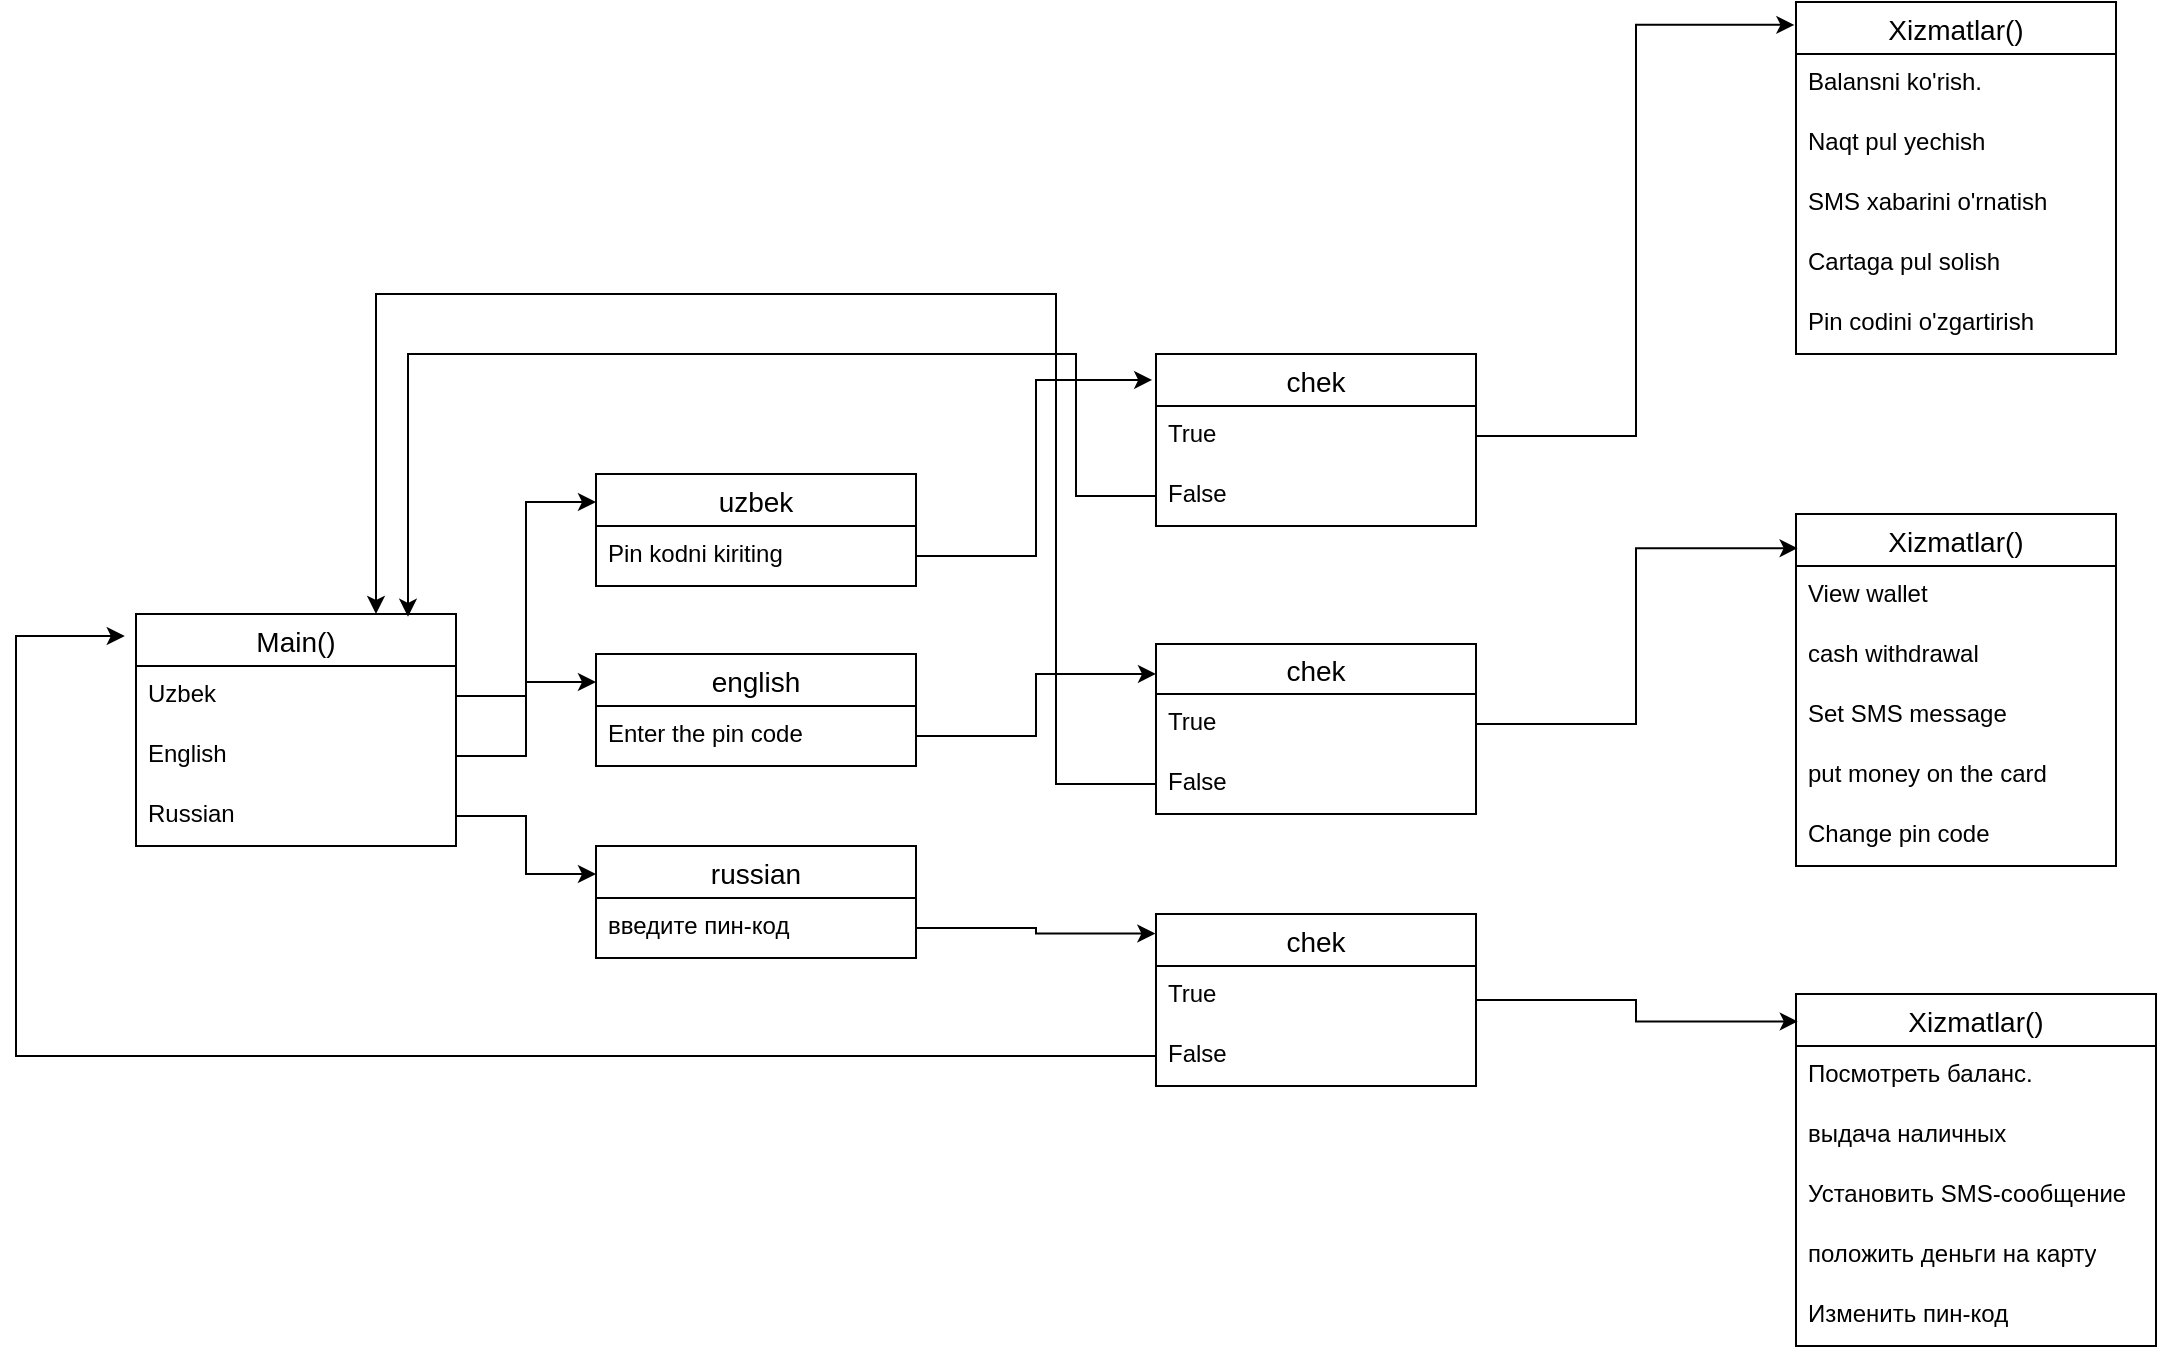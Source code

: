 <mxfile version="24.0.7" type="device">
  <diagram name="Page-1" id="CFfPUR9zEBXiySuQwAkE">
    <mxGraphModel dx="1900" dy="1665" grid="1" gridSize="10" guides="1" tooltips="1" connect="1" arrows="1" fold="1" page="1" pageScale="1" pageWidth="850" pageHeight="1100" math="0" shadow="0">
      <root>
        <mxCell id="0" />
        <mxCell id="1" parent="0" />
        <mxCell id="bjuKpJFlmiFDgfDNDC2J-14" value="Main()" style="swimlane;fontStyle=0;childLayout=stackLayout;horizontal=1;startSize=26;horizontalStack=0;resizeParent=1;resizeParentMax=0;resizeLast=0;collapsible=1;marginBottom=0;align=center;fontSize=14;" vertex="1" parent="1">
          <mxGeometry x="50" y="250" width="160" height="116" as="geometry" />
        </mxCell>
        <mxCell id="bjuKpJFlmiFDgfDNDC2J-15" value="Uzbek" style="text;strokeColor=none;fillColor=none;spacingLeft=4;spacingRight=4;overflow=hidden;rotatable=0;points=[[0,0.5],[1,0.5]];portConstraint=eastwest;fontSize=12;whiteSpace=wrap;html=1;" vertex="1" parent="bjuKpJFlmiFDgfDNDC2J-14">
          <mxGeometry y="26" width="160" height="30" as="geometry" />
        </mxCell>
        <mxCell id="bjuKpJFlmiFDgfDNDC2J-16" value="English" style="text;strokeColor=none;fillColor=none;spacingLeft=4;spacingRight=4;overflow=hidden;rotatable=0;points=[[0,0.5],[1,0.5]];portConstraint=eastwest;fontSize=12;whiteSpace=wrap;html=1;" vertex="1" parent="bjuKpJFlmiFDgfDNDC2J-14">
          <mxGeometry y="56" width="160" height="30" as="geometry" />
        </mxCell>
        <mxCell id="bjuKpJFlmiFDgfDNDC2J-17" value="Russian" style="text;strokeColor=none;fillColor=none;spacingLeft=4;spacingRight=4;overflow=hidden;rotatable=0;points=[[0,0.5],[1,0.5]];portConstraint=eastwest;fontSize=12;whiteSpace=wrap;html=1;" vertex="1" parent="bjuKpJFlmiFDgfDNDC2J-14">
          <mxGeometry y="86" width="160" height="30" as="geometry" />
        </mxCell>
        <mxCell id="bjuKpJFlmiFDgfDNDC2J-18" value="uzbek" style="swimlane;fontStyle=0;childLayout=stackLayout;horizontal=1;startSize=26;horizontalStack=0;resizeParent=1;resizeParentMax=0;resizeLast=0;collapsible=1;marginBottom=0;align=center;fontSize=14;" vertex="1" parent="1">
          <mxGeometry x="280" y="180" width="160" height="56" as="geometry" />
        </mxCell>
        <mxCell id="bjuKpJFlmiFDgfDNDC2J-19" value="Pin kodni kiriting&amp;nbsp;" style="text;strokeColor=none;fillColor=none;spacingLeft=4;spacingRight=4;overflow=hidden;rotatable=0;points=[[0,0.5],[1,0.5]];portConstraint=eastwest;fontSize=12;whiteSpace=wrap;html=1;" vertex="1" parent="bjuKpJFlmiFDgfDNDC2J-18">
          <mxGeometry y="26" width="160" height="30" as="geometry" />
        </mxCell>
        <mxCell id="bjuKpJFlmiFDgfDNDC2J-22" value="english" style="swimlane;fontStyle=0;childLayout=stackLayout;horizontal=1;startSize=26;horizontalStack=0;resizeParent=1;resizeParentMax=0;resizeLast=0;collapsible=1;marginBottom=0;align=center;fontSize=14;" vertex="1" parent="1">
          <mxGeometry x="280" y="270" width="160" height="56" as="geometry" />
        </mxCell>
        <mxCell id="bjuKpJFlmiFDgfDNDC2J-23" value="Enter the pin code" style="text;strokeColor=none;fillColor=none;spacingLeft=4;spacingRight=4;overflow=hidden;rotatable=0;points=[[0,0.5],[1,0.5]];portConstraint=eastwest;fontSize=12;whiteSpace=wrap;html=1;" vertex="1" parent="bjuKpJFlmiFDgfDNDC2J-22">
          <mxGeometry y="26" width="160" height="30" as="geometry" />
        </mxCell>
        <mxCell id="bjuKpJFlmiFDgfDNDC2J-24" value="russian" style="swimlane;fontStyle=0;childLayout=stackLayout;horizontal=1;startSize=26;horizontalStack=0;resizeParent=1;resizeParentMax=0;resizeLast=0;collapsible=1;marginBottom=0;align=center;fontSize=14;" vertex="1" parent="1">
          <mxGeometry x="280" y="366" width="160" height="56" as="geometry" />
        </mxCell>
        <mxCell id="bjuKpJFlmiFDgfDNDC2J-25" value="введите пин-код" style="text;strokeColor=none;fillColor=none;spacingLeft=4;spacingRight=4;overflow=hidden;rotatable=0;points=[[0,0.5],[1,0.5]];portConstraint=eastwest;fontSize=12;whiteSpace=wrap;html=1;" vertex="1" parent="bjuKpJFlmiFDgfDNDC2J-24">
          <mxGeometry y="26" width="160" height="30" as="geometry" />
        </mxCell>
        <mxCell id="bjuKpJFlmiFDgfDNDC2J-26" value="chek" style="swimlane;fontStyle=0;childLayout=stackLayout;horizontal=1;startSize=26;horizontalStack=0;resizeParent=1;resizeParentMax=0;resizeLast=0;collapsible=1;marginBottom=0;align=center;fontSize=14;" vertex="1" parent="1">
          <mxGeometry x="560" y="120" width="160" height="86" as="geometry" />
        </mxCell>
        <mxCell id="bjuKpJFlmiFDgfDNDC2J-27" value="True" style="text;strokeColor=none;fillColor=none;spacingLeft=4;spacingRight=4;overflow=hidden;rotatable=0;points=[[0,0.5],[1,0.5]];portConstraint=eastwest;fontSize=12;whiteSpace=wrap;html=1;" vertex="1" parent="bjuKpJFlmiFDgfDNDC2J-26">
          <mxGeometry y="26" width="160" height="30" as="geometry" />
        </mxCell>
        <mxCell id="bjuKpJFlmiFDgfDNDC2J-28" value="False" style="text;strokeColor=none;fillColor=none;spacingLeft=4;spacingRight=4;overflow=hidden;rotatable=0;points=[[0,0.5],[1,0.5]];portConstraint=eastwest;fontSize=12;whiteSpace=wrap;html=1;" vertex="1" parent="bjuKpJFlmiFDgfDNDC2J-26">
          <mxGeometry y="56" width="160" height="30" as="geometry" />
        </mxCell>
        <mxCell id="bjuKpJFlmiFDgfDNDC2J-30" value="chek" style="swimlane;fontStyle=0;childLayout=stackLayout;horizontal=1;startSize=25;horizontalStack=0;resizeParent=1;resizeParentMax=0;resizeLast=0;collapsible=1;marginBottom=0;align=center;fontSize=14;" vertex="1" parent="1">
          <mxGeometry x="560" y="265" width="160" height="85" as="geometry" />
        </mxCell>
        <mxCell id="bjuKpJFlmiFDgfDNDC2J-31" value="True" style="text;strokeColor=none;fillColor=none;spacingLeft=4;spacingRight=4;overflow=hidden;rotatable=0;points=[[0,0.5],[1,0.5]];portConstraint=eastwest;fontSize=12;whiteSpace=wrap;html=1;" vertex="1" parent="bjuKpJFlmiFDgfDNDC2J-30">
          <mxGeometry y="25" width="160" height="30" as="geometry" />
        </mxCell>
        <mxCell id="bjuKpJFlmiFDgfDNDC2J-32" value="False" style="text;strokeColor=none;fillColor=none;spacingLeft=4;spacingRight=4;overflow=hidden;rotatable=0;points=[[0,0.5],[1,0.5]];portConstraint=eastwest;fontSize=12;whiteSpace=wrap;html=1;" vertex="1" parent="bjuKpJFlmiFDgfDNDC2J-30">
          <mxGeometry y="55" width="160" height="30" as="geometry" />
        </mxCell>
        <mxCell id="bjuKpJFlmiFDgfDNDC2J-33" value="chek" style="swimlane;fontStyle=0;childLayout=stackLayout;horizontal=1;startSize=26;horizontalStack=0;resizeParent=1;resizeParentMax=0;resizeLast=0;collapsible=1;marginBottom=0;align=center;fontSize=14;" vertex="1" parent="1">
          <mxGeometry x="560" y="400" width="160" height="86" as="geometry" />
        </mxCell>
        <mxCell id="bjuKpJFlmiFDgfDNDC2J-34" value="True" style="text;strokeColor=none;fillColor=none;spacingLeft=4;spacingRight=4;overflow=hidden;rotatable=0;points=[[0,0.5],[1,0.5]];portConstraint=eastwest;fontSize=12;whiteSpace=wrap;html=1;" vertex="1" parent="bjuKpJFlmiFDgfDNDC2J-33">
          <mxGeometry y="26" width="160" height="30" as="geometry" />
        </mxCell>
        <mxCell id="bjuKpJFlmiFDgfDNDC2J-35" value="False" style="text;strokeColor=none;fillColor=none;spacingLeft=4;spacingRight=4;overflow=hidden;rotatable=0;points=[[0,0.5],[1,0.5]];portConstraint=eastwest;fontSize=12;whiteSpace=wrap;html=1;" vertex="1" parent="bjuKpJFlmiFDgfDNDC2J-33">
          <mxGeometry y="56" width="160" height="30" as="geometry" />
        </mxCell>
        <mxCell id="bjuKpJFlmiFDgfDNDC2J-36" value="Xizmatlar()" style="swimlane;fontStyle=0;childLayout=stackLayout;horizontal=1;startSize=26;horizontalStack=0;resizeParent=1;resizeParentMax=0;resizeLast=0;collapsible=1;marginBottom=0;align=center;fontSize=14;" vertex="1" parent="1">
          <mxGeometry x="880" y="-56" width="160" height="176" as="geometry" />
        </mxCell>
        <mxCell id="bjuKpJFlmiFDgfDNDC2J-37" value="Balansni ko&#39;rish." style="text;strokeColor=none;fillColor=none;spacingLeft=4;spacingRight=4;overflow=hidden;rotatable=0;points=[[0,0.5],[1,0.5]];portConstraint=eastwest;fontSize=12;whiteSpace=wrap;html=1;" vertex="1" parent="bjuKpJFlmiFDgfDNDC2J-36">
          <mxGeometry y="26" width="160" height="30" as="geometry" />
        </mxCell>
        <mxCell id="bjuKpJFlmiFDgfDNDC2J-38" value="Naqt pul yechish" style="text;strokeColor=none;fillColor=none;spacingLeft=4;spacingRight=4;overflow=hidden;rotatable=0;points=[[0,0.5],[1,0.5]];portConstraint=eastwest;fontSize=12;whiteSpace=wrap;html=1;" vertex="1" parent="bjuKpJFlmiFDgfDNDC2J-36">
          <mxGeometry y="56" width="160" height="30" as="geometry" />
        </mxCell>
        <mxCell id="bjuKpJFlmiFDgfDNDC2J-39" value="SMS xabarini o&#39;rnatish&lt;span style=&quot;color: rgba(0, 0, 0, 0); font-family: monospace; font-size: 0px; text-wrap: nowrap;&quot;&gt;%3CmxGraphModel%3E%3Croot%3E%3CmxCell%20id%3D%220%22%2F%3E%3CmxCell%20id%3D%221%22%20parent%3D%220%22%2F%3E%3CmxCell%20id%3D%222%22%20value%3D%22Main()%22%20style%3D%22swimlane%3BfontStyle%3D0%3BchildLayout%3DstackLayout%3Bhorizontal%3D1%3BstartSize%3D26%3BhorizontalStack%3D0%3BresizeParent%3D1%3BresizeParentMax%3D0%3BresizeLast%3D0%3Bcollapsible%3D1%3BmarginBottom%3D0%3Balign%3Dcenter%3BfontSize%3D14%3B%22%20vertex%3D%221%22%20parent%3D%221%22%3E%3CmxGeometry%20x%3D%2250%22%20y%3D%22250%22%20width%3D%22160%22%20height%3D%22116%22%20as%3D%22geometry%22%2F%3E%3C%2FmxCell%3E%3CmxCell%20id%3D%223%22%20value%3D%22Uzbek%22%20style%3D%22text%3BstrokeColor%3Dnone%3BfillColor%3Dnone%3BspacingLeft%3D4%3BspacingRight%3D4%3Boverflow%3Dhidden%3Brotatable%3D0%3Bpoints%3D%5B%5B0%2C0.5%5D%2C%5B1%2C0.5%5D%5D%3BportConstraint%3Deastwest%3BfontSize%3D12%3BwhiteSpace%3Dwrap%3Bhtml%3D1%3B%22%20vertex%3D%221%22%20parent%3D%222%22%3E%3CmxGeometry%20y%3D%2226%22%20width%3D%22160%22%20height%3D%2230%22%20as%3D%22geometry%22%2F%3E%3C%2FmxCell%3E%3CmxCell%20id%3D%224%22%20value%3D%22English%22%20style%3D%22text%3BstrokeColor%3Dnone%3BfillColor%3Dnone%3BspacingLeft%3D4%3BspacingRight%3D4%3Boverflow%3Dhidden%3Brotatable%3D0%3Bpoints%3D%5B%5B0%2C0.5%5D%2C%5B1%2C0.5%5D%5D%3BportConstraint%3Deastwest%3BfontSize%3D12%3BwhiteSpace%3Dwrap%3Bhtml%3D1%3B%22%20vertex%3D%221%22%20parent%3D%222%22%3E%3CmxGeometry%20y%3D%2256%22%20width%3D%22160%22%20height%3D%2230%22%20as%3D%22geometry%22%2F%3E%3C%2FmxCell%3E%3CmxCell%20id%3D%225%22%20value%3D%22Russian%22%20style%3D%22text%3BstrokeColor%3Dnone%3BfillColor%3Dnone%3BspacingLeft%3D4%3BspacingRight%3D4%3Boverflow%3Dhidden%3Brotatable%3D0%3Bpoints%3D%5B%5B0%2C0.5%5D%2C%5B1%2C0.5%5D%5D%3BportConstraint%3Deastwest%3BfontSize%3D12%3BwhiteSpace%3Dwrap%3Bhtml%3D1%3B%22%20vertex%3D%221%22%20parent%3D%222%22%3E%3CmxGeometry%20y%3D%2286%22%20width%3D%22160%22%20height%3D%2230%22%20as%3D%22geometry%22%2F%3E%3C%2FmxCell%3E%3C%2Froot%3E%3C%2FmxGraphModel%3E&lt;/span&gt;" style="text;strokeColor=none;fillColor=none;spacingLeft=4;spacingRight=4;overflow=hidden;rotatable=0;points=[[0,0.5],[1,0.5]];portConstraint=eastwest;fontSize=12;whiteSpace=wrap;html=1;" vertex="1" parent="bjuKpJFlmiFDgfDNDC2J-36">
          <mxGeometry y="86" width="160" height="30" as="geometry" />
        </mxCell>
        <mxCell id="bjuKpJFlmiFDgfDNDC2J-45" value="Cartaga pul solish" style="text;strokeColor=none;fillColor=none;spacingLeft=4;spacingRight=4;overflow=hidden;rotatable=0;points=[[0,0.5],[1,0.5]];portConstraint=eastwest;fontSize=12;whiteSpace=wrap;html=1;" vertex="1" parent="bjuKpJFlmiFDgfDNDC2J-36">
          <mxGeometry y="116" width="160" height="30" as="geometry" />
        </mxCell>
        <mxCell id="bjuKpJFlmiFDgfDNDC2J-46" value="Pin codini o&#39;zgartirish" style="text;strokeColor=none;fillColor=none;spacingLeft=4;spacingRight=4;overflow=hidden;rotatable=0;points=[[0,0.5],[1,0.5]];portConstraint=eastwest;fontSize=12;whiteSpace=wrap;html=1;" vertex="1" parent="bjuKpJFlmiFDgfDNDC2J-36">
          <mxGeometry y="146" width="160" height="30" as="geometry" />
        </mxCell>
        <mxCell id="bjuKpJFlmiFDgfDNDC2J-47" value="Xizmatlar()" style="swimlane;fontStyle=0;childLayout=stackLayout;horizontal=1;startSize=26;horizontalStack=0;resizeParent=1;resizeParentMax=0;resizeLast=0;collapsible=1;marginBottom=0;align=center;fontSize=14;" vertex="1" parent="1">
          <mxGeometry x="880" y="200" width="160" height="176" as="geometry" />
        </mxCell>
        <mxCell id="bjuKpJFlmiFDgfDNDC2J-48" value="View wallet" style="text;strokeColor=none;fillColor=none;spacingLeft=4;spacingRight=4;overflow=hidden;rotatable=0;points=[[0,0.5],[1,0.5]];portConstraint=eastwest;fontSize=12;whiteSpace=wrap;html=1;" vertex="1" parent="bjuKpJFlmiFDgfDNDC2J-47">
          <mxGeometry y="26" width="160" height="30" as="geometry" />
        </mxCell>
        <mxCell id="bjuKpJFlmiFDgfDNDC2J-49" value="cash withdrawal" style="text;strokeColor=none;fillColor=none;spacingLeft=4;spacingRight=4;overflow=hidden;rotatable=0;points=[[0,0.5],[1,0.5]];portConstraint=eastwest;fontSize=12;whiteSpace=wrap;html=1;" vertex="1" parent="bjuKpJFlmiFDgfDNDC2J-47">
          <mxGeometry y="56" width="160" height="30" as="geometry" />
        </mxCell>
        <mxCell id="bjuKpJFlmiFDgfDNDC2J-50" value="Set SMS message" style="text;strokeColor=none;fillColor=none;spacingLeft=4;spacingRight=4;overflow=hidden;rotatable=0;points=[[0,0.5],[1,0.5]];portConstraint=eastwest;fontSize=12;whiteSpace=wrap;html=1;" vertex="1" parent="bjuKpJFlmiFDgfDNDC2J-47">
          <mxGeometry y="86" width="160" height="30" as="geometry" />
        </mxCell>
        <mxCell id="bjuKpJFlmiFDgfDNDC2J-51" value="put money on the card" style="text;strokeColor=none;fillColor=none;spacingLeft=4;spacingRight=4;overflow=hidden;rotatable=0;points=[[0,0.5],[1,0.5]];portConstraint=eastwest;fontSize=12;whiteSpace=wrap;html=1;" vertex="1" parent="bjuKpJFlmiFDgfDNDC2J-47">
          <mxGeometry y="116" width="160" height="30" as="geometry" />
        </mxCell>
        <mxCell id="bjuKpJFlmiFDgfDNDC2J-52" value="Change pin code" style="text;strokeColor=none;fillColor=none;spacingLeft=4;spacingRight=4;overflow=hidden;rotatable=0;points=[[0,0.5],[1,0.5]];portConstraint=eastwest;fontSize=12;whiteSpace=wrap;html=1;" vertex="1" parent="bjuKpJFlmiFDgfDNDC2J-47">
          <mxGeometry y="146" width="160" height="30" as="geometry" />
        </mxCell>
        <mxCell id="bjuKpJFlmiFDgfDNDC2J-53" value="Xizmatlar()" style="swimlane;fontStyle=0;childLayout=stackLayout;horizontal=1;startSize=26;horizontalStack=0;resizeParent=1;resizeParentMax=0;resizeLast=0;collapsible=1;marginBottom=0;align=center;fontSize=14;" vertex="1" parent="1">
          <mxGeometry x="880" y="440" width="180" height="176" as="geometry" />
        </mxCell>
        <mxCell id="bjuKpJFlmiFDgfDNDC2J-54" value="Посмотреть баланс." style="text;strokeColor=none;fillColor=none;spacingLeft=4;spacingRight=4;overflow=hidden;rotatable=0;points=[[0,0.5],[1,0.5]];portConstraint=eastwest;fontSize=12;whiteSpace=wrap;html=1;" vertex="1" parent="bjuKpJFlmiFDgfDNDC2J-53">
          <mxGeometry y="26" width="180" height="30" as="geometry" />
        </mxCell>
        <mxCell id="bjuKpJFlmiFDgfDNDC2J-55" value="выдача наличных" style="text;strokeColor=none;fillColor=none;spacingLeft=4;spacingRight=4;overflow=hidden;rotatable=0;points=[[0,0.5],[1,0.5]];portConstraint=eastwest;fontSize=12;whiteSpace=wrap;html=1;" vertex="1" parent="bjuKpJFlmiFDgfDNDC2J-53">
          <mxGeometry y="56" width="180" height="30" as="geometry" />
        </mxCell>
        <mxCell id="bjuKpJFlmiFDgfDNDC2J-56" value="Установить SMS-сообщение" style="text;strokeColor=none;fillColor=none;spacingLeft=4;spacingRight=4;overflow=hidden;rotatable=0;points=[[0,0.5],[1,0.5]];portConstraint=eastwest;fontSize=12;whiteSpace=wrap;html=1;" vertex="1" parent="bjuKpJFlmiFDgfDNDC2J-53">
          <mxGeometry y="86" width="180" height="30" as="geometry" />
        </mxCell>
        <mxCell id="bjuKpJFlmiFDgfDNDC2J-57" value="положить деньги на карту" style="text;strokeColor=none;fillColor=none;spacingLeft=4;spacingRight=4;overflow=hidden;rotatable=0;points=[[0,0.5],[1,0.5]];portConstraint=eastwest;fontSize=12;whiteSpace=wrap;html=1;" vertex="1" parent="bjuKpJFlmiFDgfDNDC2J-53">
          <mxGeometry y="116" width="180" height="30" as="geometry" />
        </mxCell>
        <mxCell id="bjuKpJFlmiFDgfDNDC2J-58" value="Изменить пин-код" style="text;strokeColor=none;fillColor=none;spacingLeft=4;spacingRight=4;overflow=hidden;rotatable=0;points=[[0,0.5],[1,0.5]];portConstraint=eastwest;fontSize=12;whiteSpace=wrap;html=1;" vertex="1" parent="bjuKpJFlmiFDgfDNDC2J-53">
          <mxGeometry y="146" width="180" height="30" as="geometry" />
        </mxCell>
        <mxCell id="bjuKpJFlmiFDgfDNDC2J-59" style="edgeStyle=orthogonalEdgeStyle;rounded=0;orthogonalLoop=1;jettySize=auto;html=1;entryX=0;entryY=0.25;entryDx=0;entryDy=0;" edge="1" parent="1" source="bjuKpJFlmiFDgfDNDC2J-15" target="bjuKpJFlmiFDgfDNDC2J-18">
          <mxGeometry relative="1" as="geometry" />
        </mxCell>
        <mxCell id="bjuKpJFlmiFDgfDNDC2J-60" style="edgeStyle=orthogonalEdgeStyle;rounded=0;orthogonalLoop=1;jettySize=auto;html=1;entryX=0;entryY=0.25;entryDx=0;entryDy=0;" edge="1" parent="1" source="bjuKpJFlmiFDgfDNDC2J-16" target="bjuKpJFlmiFDgfDNDC2J-22">
          <mxGeometry relative="1" as="geometry" />
        </mxCell>
        <mxCell id="bjuKpJFlmiFDgfDNDC2J-61" style="edgeStyle=orthogonalEdgeStyle;rounded=0;orthogonalLoop=1;jettySize=auto;html=1;entryX=0;entryY=0.25;entryDx=0;entryDy=0;" edge="1" parent="1" source="bjuKpJFlmiFDgfDNDC2J-17" target="bjuKpJFlmiFDgfDNDC2J-24">
          <mxGeometry relative="1" as="geometry" />
        </mxCell>
        <mxCell id="bjuKpJFlmiFDgfDNDC2J-62" style="edgeStyle=orthogonalEdgeStyle;rounded=0;orthogonalLoop=1;jettySize=auto;html=1;entryX=-0.012;entryY=0.151;entryDx=0;entryDy=0;entryPerimeter=0;" edge="1" parent="1" source="bjuKpJFlmiFDgfDNDC2J-19" target="bjuKpJFlmiFDgfDNDC2J-26">
          <mxGeometry relative="1" as="geometry" />
        </mxCell>
        <mxCell id="bjuKpJFlmiFDgfDNDC2J-63" style="edgeStyle=orthogonalEdgeStyle;rounded=0;orthogonalLoop=1;jettySize=auto;html=1;entryX=0;entryY=0.176;entryDx=0;entryDy=0;entryPerimeter=0;" edge="1" parent="1" source="bjuKpJFlmiFDgfDNDC2J-23" target="bjuKpJFlmiFDgfDNDC2J-30">
          <mxGeometry relative="1" as="geometry" />
        </mxCell>
        <mxCell id="bjuKpJFlmiFDgfDNDC2J-64" style="edgeStyle=orthogonalEdgeStyle;rounded=0;orthogonalLoop=1;jettySize=auto;html=1;entryX=-0.002;entryY=0.114;entryDx=0;entryDy=0;entryPerimeter=0;" edge="1" parent="1" source="bjuKpJFlmiFDgfDNDC2J-25" target="bjuKpJFlmiFDgfDNDC2J-33">
          <mxGeometry relative="1" as="geometry" />
        </mxCell>
        <mxCell id="bjuKpJFlmiFDgfDNDC2J-65" style="edgeStyle=orthogonalEdgeStyle;rounded=0;orthogonalLoop=1;jettySize=auto;html=1;entryX=0.85;entryY=0.012;entryDx=0;entryDy=0;entryPerimeter=0;" edge="1" parent="1" source="bjuKpJFlmiFDgfDNDC2J-28" target="bjuKpJFlmiFDgfDNDC2J-14">
          <mxGeometry relative="1" as="geometry">
            <Array as="points">
              <mxPoint x="520" y="191" />
              <mxPoint x="520" y="120" />
              <mxPoint x="186" y="120" />
            </Array>
          </mxGeometry>
        </mxCell>
        <mxCell id="bjuKpJFlmiFDgfDNDC2J-66" style="edgeStyle=orthogonalEdgeStyle;rounded=0;orthogonalLoop=1;jettySize=auto;html=1;entryX=0.75;entryY=0;entryDx=0;entryDy=0;" edge="1" parent="1" source="bjuKpJFlmiFDgfDNDC2J-32" target="bjuKpJFlmiFDgfDNDC2J-14">
          <mxGeometry relative="1" as="geometry">
            <Array as="points">
              <mxPoint x="510" y="335" />
              <mxPoint x="510" y="90" />
              <mxPoint x="170" y="90" />
            </Array>
          </mxGeometry>
        </mxCell>
        <mxCell id="bjuKpJFlmiFDgfDNDC2J-67" style="edgeStyle=orthogonalEdgeStyle;rounded=0;orthogonalLoop=1;jettySize=auto;html=1;entryX=-0.035;entryY=0.095;entryDx=0;entryDy=0;entryPerimeter=0;" edge="1" parent="1" source="bjuKpJFlmiFDgfDNDC2J-35" target="bjuKpJFlmiFDgfDNDC2J-14">
          <mxGeometry relative="1" as="geometry">
            <Array as="points">
              <mxPoint x="-10" y="471" />
              <mxPoint x="-10" y="261" />
            </Array>
          </mxGeometry>
        </mxCell>
        <mxCell id="bjuKpJFlmiFDgfDNDC2J-68" style="edgeStyle=orthogonalEdgeStyle;rounded=0;orthogonalLoop=1;jettySize=auto;html=1;entryX=-0.005;entryY=0.065;entryDx=0;entryDy=0;entryPerimeter=0;" edge="1" parent="1" source="bjuKpJFlmiFDgfDNDC2J-27" target="bjuKpJFlmiFDgfDNDC2J-36">
          <mxGeometry relative="1" as="geometry" />
        </mxCell>
        <mxCell id="bjuKpJFlmiFDgfDNDC2J-69" style="edgeStyle=orthogonalEdgeStyle;rounded=0;orthogonalLoop=1;jettySize=auto;html=1;exitX=1;exitY=0.5;exitDx=0;exitDy=0;entryX=0.005;entryY=0.097;entryDx=0;entryDy=0;entryPerimeter=0;" edge="1" parent="1" source="bjuKpJFlmiFDgfDNDC2J-31" target="bjuKpJFlmiFDgfDNDC2J-47">
          <mxGeometry relative="1" as="geometry" />
        </mxCell>
        <mxCell id="bjuKpJFlmiFDgfDNDC2J-70" style="edgeStyle=orthogonalEdgeStyle;rounded=0;orthogonalLoop=1;jettySize=auto;html=1;entryX=0.005;entryY=0.078;entryDx=0;entryDy=0;entryPerimeter=0;" edge="1" parent="1" source="bjuKpJFlmiFDgfDNDC2J-33" target="bjuKpJFlmiFDgfDNDC2J-53">
          <mxGeometry relative="1" as="geometry" />
        </mxCell>
      </root>
    </mxGraphModel>
  </diagram>
</mxfile>

